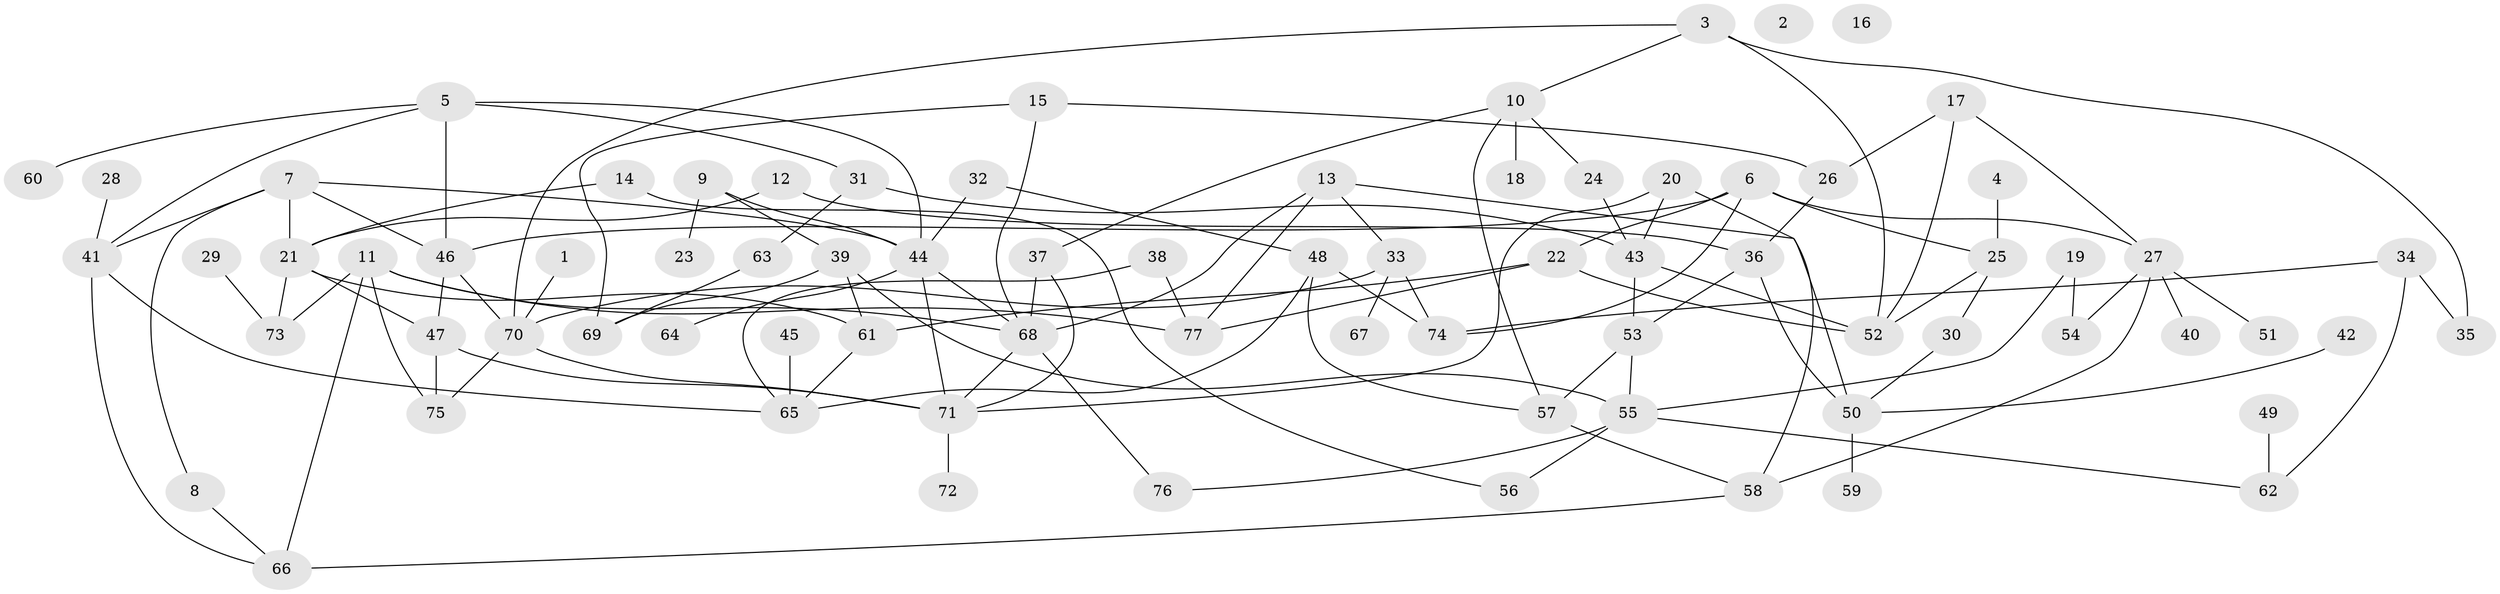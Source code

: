 // coarse degree distribution, {5: 0.1346153846153846, 12: 0.019230769230769232, 6: 0.07692307692307693, 4: 0.17307692307692307, 10: 0.019230769230769232, 3: 0.17307692307692307, 1: 0.2692307692307692, 13: 0.019230769230769232, 2: 0.09615384615384616, 9: 0.019230769230769232}
// Generated by graph-tools (version 1.1) at 2025/48/03/04/25 22:48:10]
// undirected, 77 vertices, 121 edges
graph export_dot {
  node [color=gray90,style=filled];
  1;
  2;
  3;
  4;
  5;
  6;
  7;
  8;
  9;
  10;
  11;
  12;
  13;
  14;
  15;
  16;
  17;
  18;
  19;
  20;
  21;
  22;
  23;
  24;
  25;
  26;
  27;
  28;
  29;
  30;
  31;
  32;
  33;
  34;
  35;
  36;
  37;
  38;
  39;
  40;
  41;
  42;
  43;
  44;
  45;
  46;
  47;
  48;
  49;
  50;
  51;
  52;
  53;
  54;
  55;
  56;
  57;
  58;
  59;
  60;
  61;
  62;
  63;
  64;
  65;
  66;
  67;
  68;
  69;
  70;
  71;
  72;
  73;
  74;
  75;
  76;
  77;
  1 -- 70;
  3 -- 10;
  3 -- 35;
  3 -- 52;
  3 -- 70;
  4 -- 25;
  5 -- 31;
  5 -- 41;
  5 -- 44;
  5 -- 46;
  5 -- 60;
  6 -- 22;
  6 -- 25;
  6 -- 27;
  6 -- 46;
  6 -- 74;
  7 -- 8;
  7 -- 21;
  7 -- 41;
  7 -- 44;
  7 -- 46;
  8 -- 66;
  9 -- 23;
  9 -- 39;
  9 -- 44;
  10 -- 18;
  10 -- 24;
  10 -- 37;
  10 -- 57;
  11 -- 66;
  11 -- 68;
  11 -- 73;
  11 -- 75;
  11 -- 77;
  12 -- 21;
  12 -- 36;
  13 -- 33;
  13 -- 50;
  13 -- 68;
  13 -- 77;
  14 -- 21;
  14 -- 56;
  15 -- 26;
  15 -- 68;
  15 -- 69;
  17 -- 26;
  17 -- 27;
  17 -- 52;
  19 -- 54;
  19 -- 55;
  20 -- 43;
  20 -- 58;
  20 -- 71;
  21 -- 47;
  21 -- 61;
  21 -- 73;
  22 -- 52;
  22 -- 61;
  22 -- 77;
  24 -- 43;
  25 -- 30;
  25 -- 52;
  26 -- 36;
  27 -- 40;
  27 -- 51;
  27 -- 54;
  27 -- 58;
  28 -- 41;
  29 -- 73;
  30 -- 50;
  31 -- 43;
  31 -- 63;
  32 -- 44;
  32 -- 48;
  33 -- 67;
  33 -- 70;
  33 -- 74;
  34 -- 35;
  34 -- 62;
  34 -- 74;
  36 -- 50;
  36 -- 53;
  37 -- 68;
  37 -- 71;
  38 -- 65;
  38 -- 77;
  39 -- 55;
  39 -- 61;
  39 -- 69;
  41 -- 65;
  41 -- 66;
  42 -- 50;
  43 -- 52;
  43 -- 53;
  44 -- 64;
  44 -- 68;
  44 -- 71;
  45 -- 65;
  46 -- 47;
  46 -- 70;
  47 -- 71;
  47 -- 75;
  48 -- 57;
  48 -- 65;
  48 -- 74;
  49 -- 62;
  50 -- 59;
  53 -- 55;
  53 -- 57;
  55 -- 56;
  55 -- 62;
  55 -- 76;
  57 -- 58;
  58 -- 66;
  61 -- 65;
  63 -- 69;
  68 -- 71;
  68 -- 76;
  70 -- 71;
  70 -- 75;
  71 -- 72;
}
